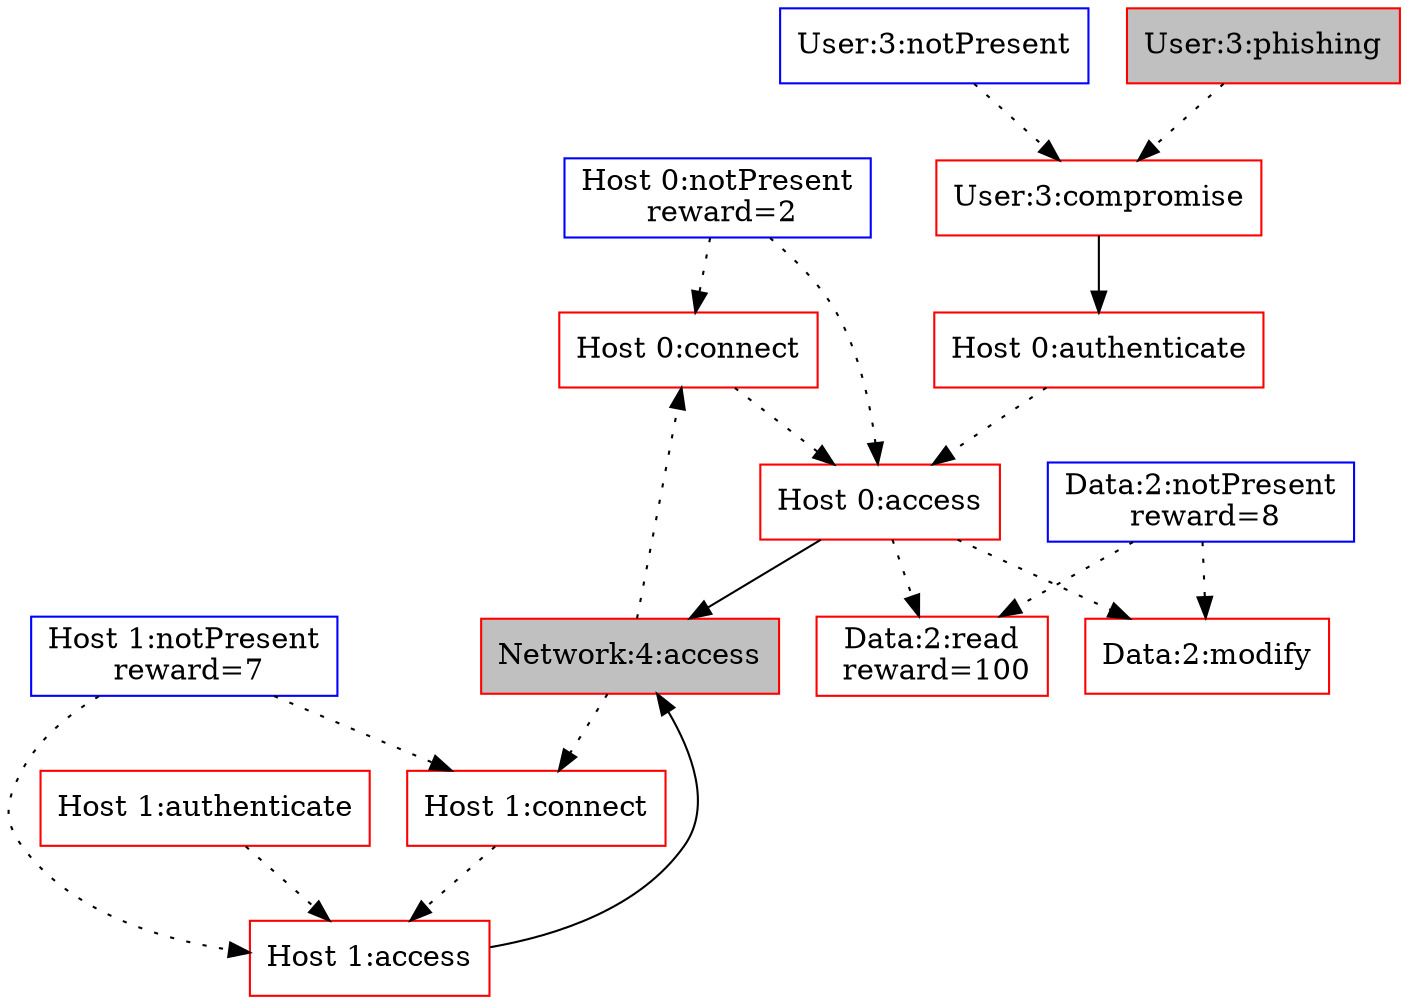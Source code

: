 digraph G {
"Host 0:notPresent" [label="Host 0:notPresent\n reward=2", shape="box", color="blue", fillcolor="white", style="filled"]
"Host 0:authenticate" [label="Host 0:authenticate", shape="box", color="red", fillcolor="white", style="filled"]"User:3:compromise" -> "Host 0:authenticate" [style="solid"]
"Host 0:connect" [label="Host 0:connect", shape="box", color="red", fillcolor="white", style="filled"]"Host 0:notPresent" -> "Host 0:connect" [style="dotted"]
"Network:4:access" -> "Host 0:connect" [style="dotted"]
"Host 0:access" [label="Host 0:access", shape="box", color="red", fillcolor="white", style="filled"]"Host 0:notPresent" -> "Host 0:access" [style="dotted"]
"Host 0:authenticate" -> "Host 0:access" [style="dotted"]
"Host 0:connect" -> "Host 0:access" [style="dotted"]
"Host 1:notPresent" [label="Host 1:notPresent\n reward=7", shape="box", color="blue", fillcolor="white", style="filled"]
"Host 1:authenticate" [label="Host 1:authenticate", shape="box", color="red", fillcolor="white", style="filled"]
"Host 1:connect" [label="Host 1:connect", shape="box", color="red", fillcolor="white", style="filled"]"Host 1:notPresent" -> "Host 1:connect" [style="dotted"]
"Network:4:access" -> "Host 1:connect" [style="dotted"]
"Host 1:access" [label="Host 1:access", shape="box", color="red", fillcolor="white", style="filled"]"Host 1:notPresent" -> "Host 1:access" [style="dotted"]
"Host 1:authenticate" -> "Host 1:access" [style="dotted"]
"Host 1:connect" -> "Host 1:access" [style="dotted"]
"Data:2:notPresent" [label="Data:2:notPresent\n reward=8", shape="box", color="blue", fillcolor="white", style="filled"]
"Data:2:read" [label="Data:2:read\n reward=100", shape="box", color="red", fillcolor="white", style="filled"]"Host 0:access" -> "Data:2:read" [style="dotted"]
"Data:2:notPresent" -> "Data:2:read" [style="dotted"]
"Data:2:modify" [label="Data:2:modify", shape="box", color="red", fillcolor="white", style="filled"]"Host 0:access" -> "Data:2:modify" [style="dotted"]
"Data:2:notPresent" -> "Data:2:modify" [style="dotted"]
"User:3:notPresent" [label="User:3:notPresent", shape="box", color="blue", fillcolor="white", style="filled"]
"User:3:compromise" [label="User:3:compromise", shape="box", color="red", fillcolor="white", style="filled"]"User:3:notPresent" -> "User:3:compromise" [style="dotted"]
"User:3:phishing" -> "User:3:compromise" [style="dotted"]
"User:3:phishing" [label="User:3:phishing", shape="box", color="red", fillcolor="grey", style="filled"]
"Network:4:access" [label="Network:4:access", shape="box", color="red", fillcolor="grey", style="filled"]"Host 0:access" -> "Network:4:access" [style="solid"]
"Host 1:access" -> "Network:4:access" [style="solid"]
}